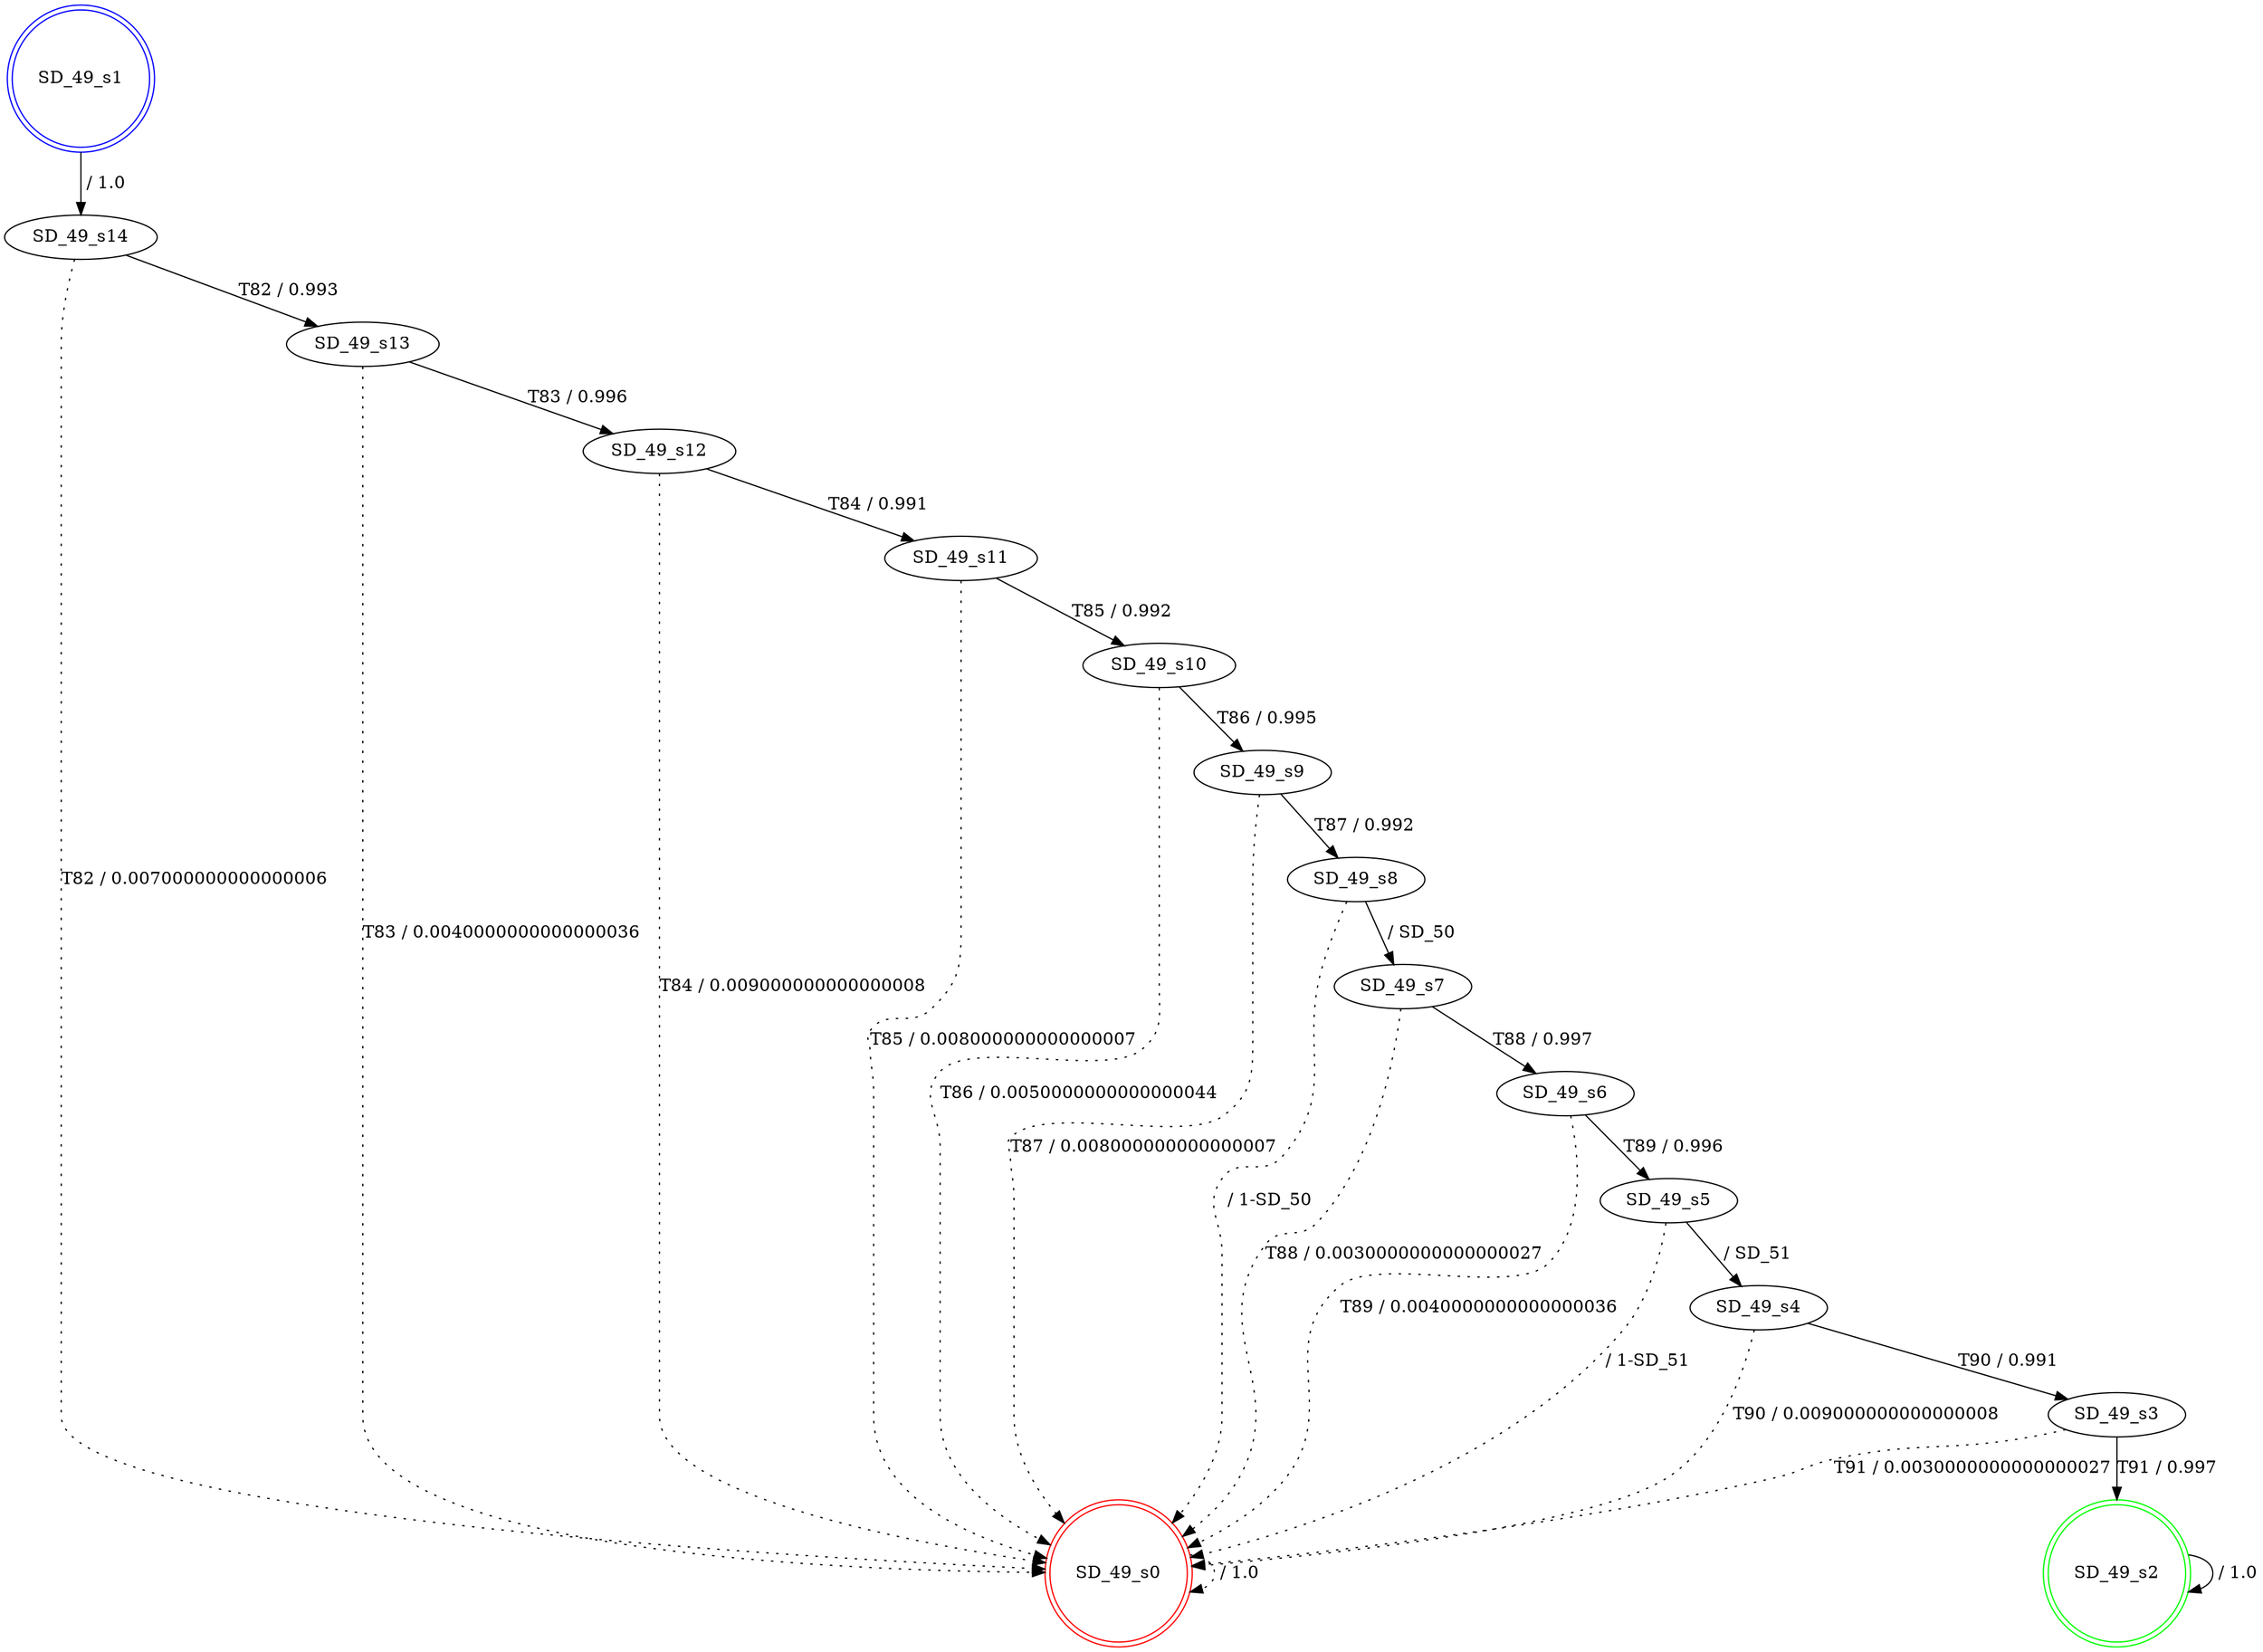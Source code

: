 digraph graphname {
SD_49_s0 [label="SD_49_s0",color=red,shape=doublecircle ];
SD_49_s1 [label="SD_49_s1",color=blue,shape=doublecircle ];
SD_49_s2 [label="SD_49_s2",color=green,shape=doublecircle ];
SD_49_s3 [label="SD_49_s3" ];
SD_49_s4 [label="SD_49_s4" ];
SD_49_s5 [label="SD_49_s5" ];
SD_49_s6 [label="SD_49_s6" ];
SD_49_s7 [label="SD_49_s7" ];
SD_49_s8 [label="SD_49_s8" ];
SD_49_s9 [label="SD_49_s9" ];
SD_49_s10 [label="SD_49_s10" ];
SD_49_s11 [label="SD_49_s11" ];
SD_49_s12 [label="SD_49_s12" ];
SD_49_s13 [label="SD_49_s13" ];
SD_49_s14 [label="SD_49_s14" ];
SD_49_s0 -> SD_49_s0 [label=" / 1.0", style=dotted];
SD_49_s1 -> SD_49_s14 [label=" / 1.0"];
SD_49_s2 -> SD_49_s2 [label=" / 1.0"];
SD_49_s3 -> SD_49_s2 [label="T91 / 0.997"];
SD_49_s3 -> SD_49_s0 [label="T91 / 0.0030000000000000027", style=dotted];
SD_49_s4 -> SD_49_s3 [label="T90 / 0.991"];
SD_49_s4 -> SD_49_s0 [label="T90 / 0.009000000000000008", style=dotted];
SD_49_s5 -> SD_49_s4 [label=" / SD_51"];
SD_49_s5 -> SD_49_s0 [label=" / 1-SD_51", style=dotted];
SD_49_s6 -> SD_49_s5 [label="T89 / 0.996"];
SD_49_s6 -> SD_49_s0 [label="T89 / 0.0040000000000000036", style=dotted];
SD_49_s7 -> SD_49_s6 [label="T88 / 0.997"];
SD_49_s7 -> SD_49_s0 [label="T88 / 0.0030000000000000027", style=dotted];
SD_49_s8 -> SD_49_s7 [label=" / SD_50"];
SD_49_s8 -> SD_49_s0 [label=" / 1-SD_50", style=dotted];
SD_49_s9 -> SD_49_s8 [label="T87 / 0.992"];
SD_49_s9 -> SD_49_s0 [label="T87 / 0.008000000000000007", style=dotted];
SD_49_s10 -> SD_49_s9 [label="T86 / 0.995"];
SD_49_s10 -> SD_49_s0 [label="T86 / 0.0050000000000000044", style=dotted];
SD_49_s11 -> SD_49_s10 [label="T85 / 0.992"];
SD_49_s11 -> SD_49_s0 [label="T85 / 0.008000000000000007", style=dotted];
SD_49_s12 -> SD_49_s11 [label="T84 / 0.991"];
SD_49_s12 -> SD_49_s0 [label="T84 / 0.009000000000000008", style=dotted];
SD_49_s13 -> SD_49_s12 [label="T83 / 0.996"];
SD_49_s13 -> SD_49_s0 [label="T83 / 0.0040000000000000036", style=dotted];
SD_49_s14 -> SD_49_s13 [label="T82 / 0.993"];
SD_49_s14 -> SD_49_s0 [label="T82 / 0.007000000000000006", style=dotted];
}